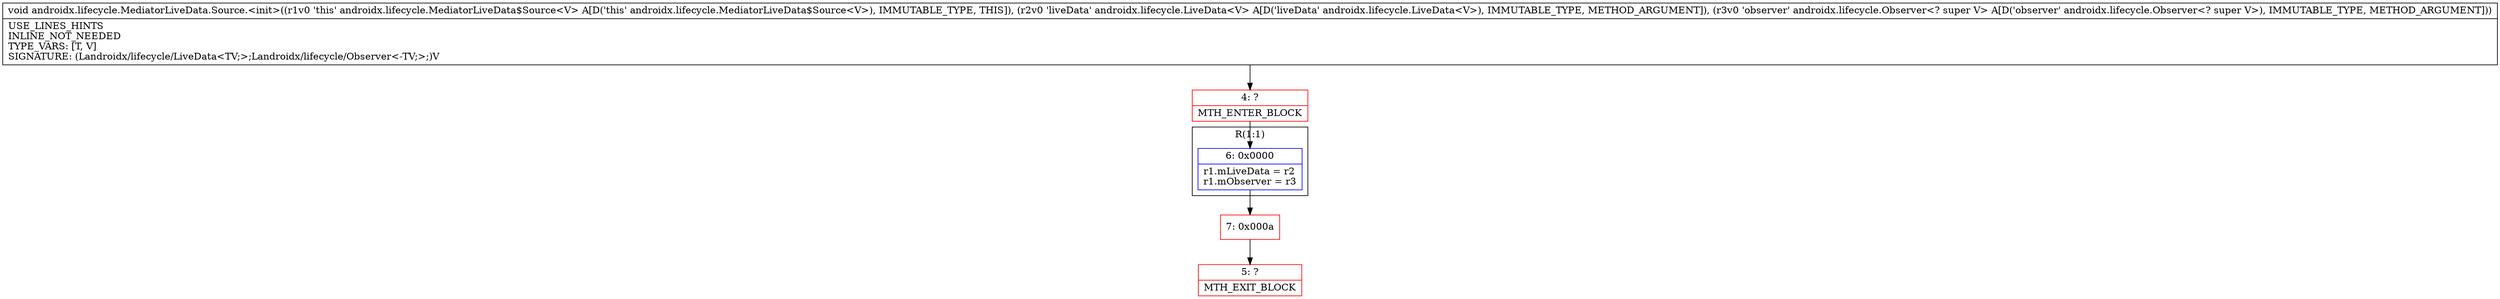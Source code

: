 digraph "CFG forandroidx.lifecycle.MediatorLiveData.Source.\<init\>(Landroidx\/lifecycle\/LiveData;Landroidx\/lifecycle\/Observer;)V" {
subgraph cluster_Region_566876959 {
label = "R(1:1)";
node [shape=record,color=blue];
Node_6 [shape=record,label="{6\:\ 0x0000|r1.mLiveData = r2\lr1.mObserver = r3\l}"];
}
Node_4 [shape=record,color=red,label="{4\:\ ?|MTH_ENTER_BLOCK\l}"];
Node_7 [shape=record,color=red,label="{7\:\ 0x000a}"];
Node_5 [shape=record,color=red,label="{5\:\ ?|MTH_EXIT_BLOCK\l}"];
MethodNode[shape=record,label="{void androidx.lifecycle.MediatorLiveData.Source.\<init\>((r1v0 'this' androidx.lifecycle.MediatorLiveData$Source\<V\> A[D('this' androidx.lifecycle.MediatorLiveData$Source\<V\>), IMMUTABLE_TYPE, THIS]), (r2v0 'liveData' androidx.lifecycle.LiveData\<V\> A[D('liveData' androidx.lifecycle.LiveData\<V\>), IMMUTABLE_TYPE, METHOD_ARGUMENT]), (r3v0 'observer' androidx.lifecycle.Observer\<? super V\> A[D('observer' androidx.lifecycle.Observer\<? super V\>), IMMUTABLE_TYPE, METHOD_ARGUMENT]))  | USE_LINES_HINTS\lINLINE_NOT_NEEDED\lTYPE_VARS: [T, V]\lSIGNATURE: (Landroidx\/lifecycle\/LiveData\<TV;\>;Landroidx\/lifecycle\/Observer\<\-TV;\>;)V\l}"];
MethodNode -> Node_4;Node_6 -> Node_7;
Node_4 -> Node_6;
Node_7 -> Node_5;
}

